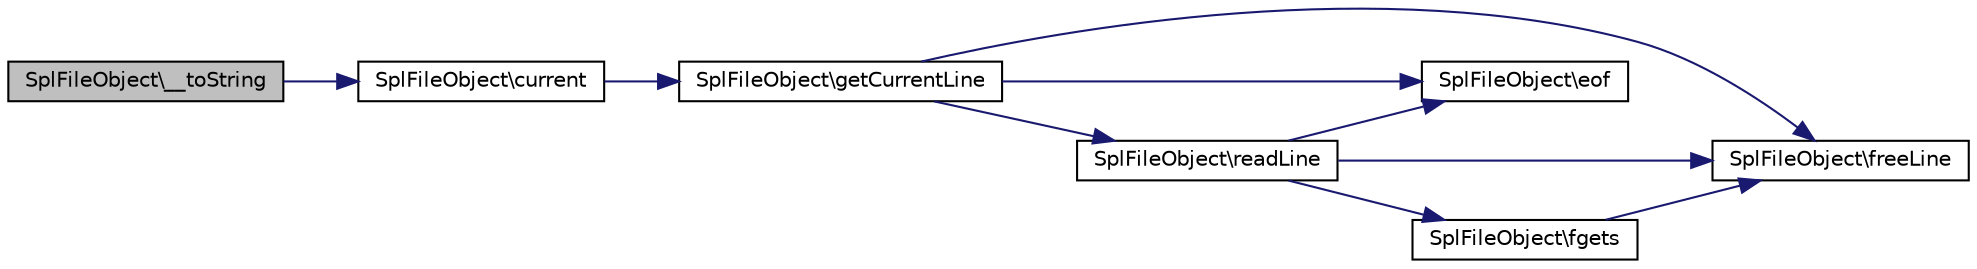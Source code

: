 digraph "SplFileObject\__toString"
{
  edge [fontname="Helvetica",fontsize="10",labelfontname="Helvetica",labelfontsize="10"];
  node [fontname="Helvetica",fontsize="10",shape=record];
  rankdir="LR";
  Node1 [label="SplFileObject\\__toString",height=0.2,width=0.4,color="black", fillcolor="grey75", style="filled" fontcolor="black"];
  Node1 -> Node2 [color="midnightblue",fontsize="10",style="solid",fontname="Helvetica"];
  Node2 [label="SplFileObject\\current",height=0.2,width=0.4,color="black", fillcolor="white", style="filled",URL="$classSplFileObject.html#a1e514d9291ebbe49a7a1ee70f285d981"];
  Node2 -> Node3 [color="midnightblue",fontsize="10",style="solid",fontname="Helvetica"];
  Node3 [label="SplFileObject\\getCurrentLine",height=0.2,width=0.4,color="black", fillcolor="white", style="filled",URL="$classSplFileObject.html#a37be6fbe37e78b1f3595b9cfbca2777d"];
  Node3 -> Node4 [color="midnightblue",fontsize="10",style="solid",fontname="Helvetica"];
  Node4 [label="SplFileObject\\freeLine",height=0.2,width=0.4,color="black", fillcolor="white", style="filled",URL="$classSplFileObject.html#a7a374510213763c74130d33936499a62",tooltip="Free the current line buffer and increment the line counter. "];
  Node3 -> Node5 [color="midnightblue",fontsize="10",style="solid",fontname="Helvetica"];
  Node5 [label="SplFileObject\\eof",height=0.2,width=0.4,color="black", fillcolor="white", style="filled",URL="$classSplFileObject.html#adf6cf247f8834f7fcd4fa7d809b7e1c5"];
  Node3 -> Node6 [color="midnightblue",fontsize="10",style="solid",fontname="Helvetica"];
  Node6 [label="SplFileObject\\readLine",height=0.2,width=0.4,color="black", fillcolor="white", style="filled",URL="$classSplFileObject.html#acdef84e5fef4bb6fc1c3f2711fac7f2b"];
  Node6 -> Node5 [color="midnightblue",fontsize="10",style="solid",fontname="Helvetica"];
  Node6 -> Node4 [color="midnightblue",fontsize="10",style="solid",fontname="Helvetica"];
  Node6 -> Node7 [color="midnightblue",fontsize="10",style="solid",fontname="Helvetica"];
  Node7 [label="SplFileObject\\fgets",height=0.2,width=0.4,color="black", fillcolor="white", style="filled",URL="$classSplFileObject.html#a9bc0bb683ab5a87018c17886816e0b85",tooltip="increase current line number "];
  Node7 -> Node4 [color="midnightblue",fontsize="10",style="solid",fontname="Helvetica"];
}
